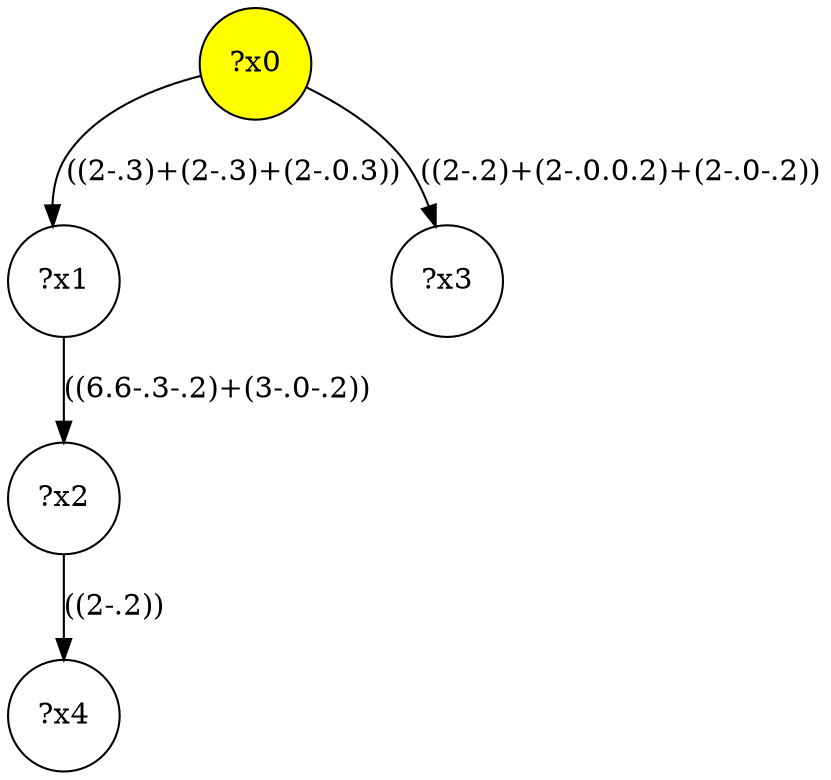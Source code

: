 digraph g {
	x0 [fillcolor="yellow", style="filled," shape=circle, label="?x0"];
	x1 [shape=circle, label="?x1"];
	x0 -> x1 [label="((2-.3)+(2-.3)+(2-.0.3))"];
	x2 [shape=circle, label="?x2"];
	x1 -> x2 [label="((6.6-.3-.2)+(3-.0-.2))"];
	x3 [shape=circle, label="?x3"];
	x0 -> x3 [label="((2-.2)+(2-.0.0.2)+(2-.0-.2))"];
	x4 [shape=circle, label="?x4"];
	x2 -> x4 [label="((2-.2))"];
}
